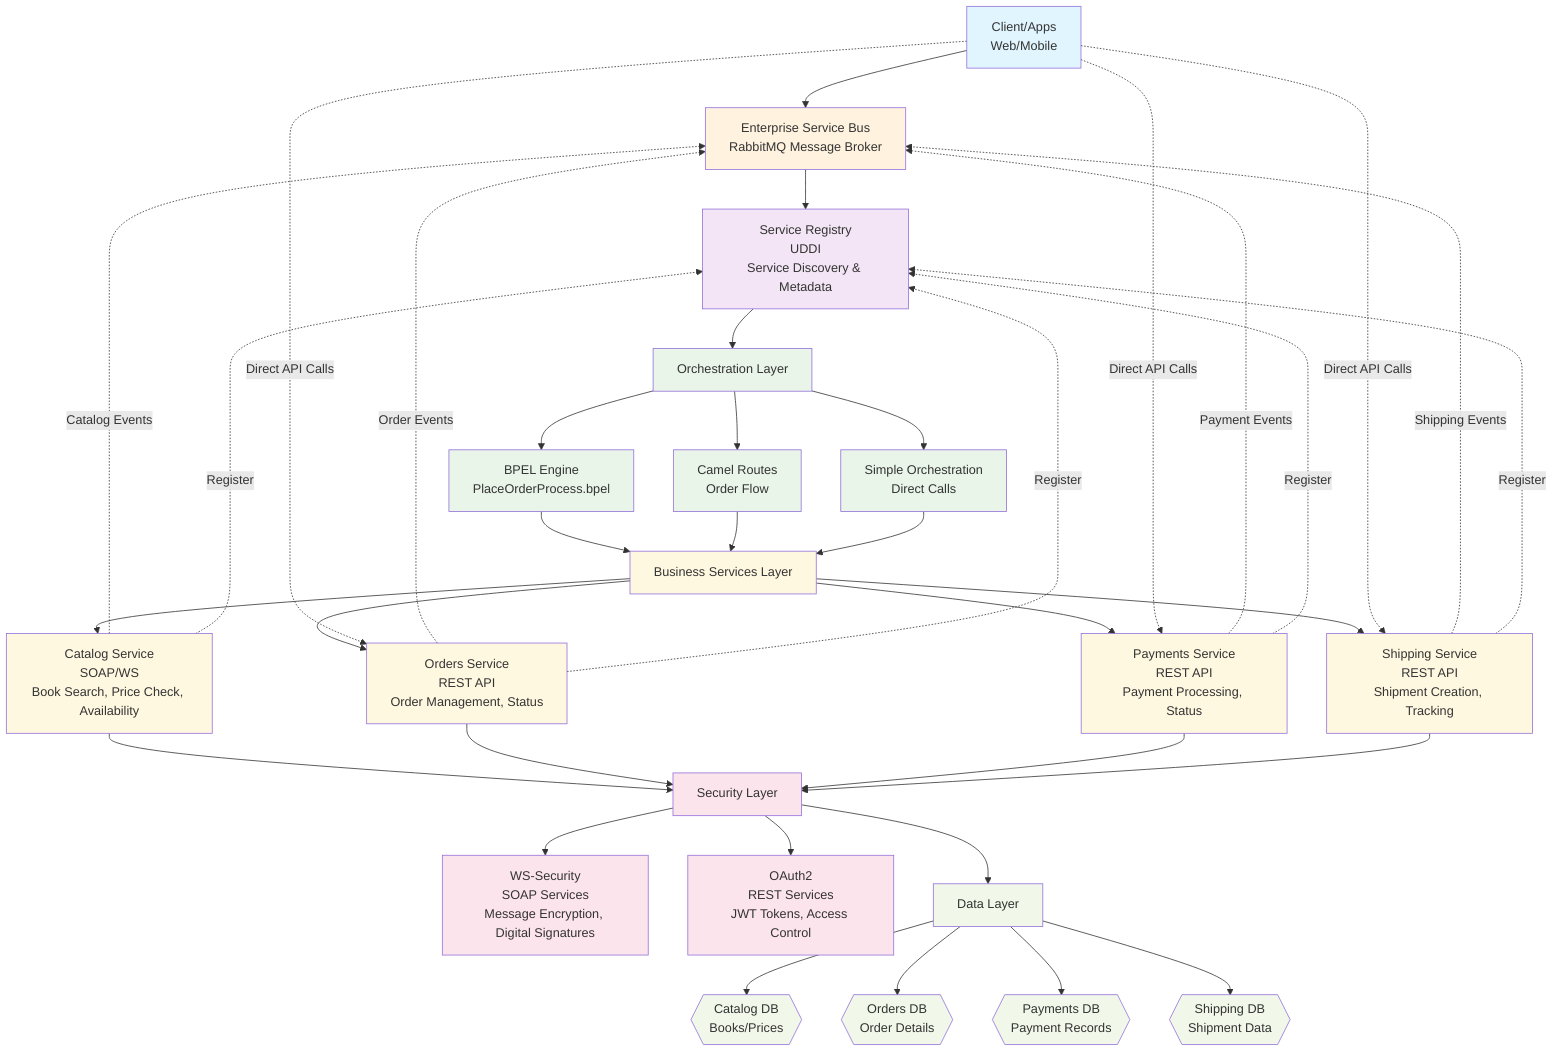 graph TD
    %% Client Layer
    A[Client/Apps<br/>Web/Mobile] --> B[Enterprise Service Bus<br/>RabbitMQ Message Broker]

    %% ESB to Service Registry
    B --> C[Service Registry<br/>UDDI<br/>Service Discovery & Metadata]

    %% Service Registry to Orchestration Layer
    C --> D[Orchestration Layer]

    %% Orchestration Subcomponents
    D --> D1[BPEL Engine<br/>PlaceOrderProcess.bpel]
    D --> D2[Camel Routes<br/>Order Flow]
    D --> D3[Simple Orchestration<br/>Direct Calls]

    %% Orchestration to Business Services
    D1 --> E[Business Services Layer]
    D2 --> E
    D3 --> E

    %% Business Services
    E --> E1[Catalog Service<br/>SOAP/WS<br/>Book Search, Price Check, Availability]
    E --> E2[Orders Service<br/>REST API<br/>Order Management, Status]
    E --> E3[Payments Service<br/>REST API<br/>Payment Processing, Status]
    E --> E4[Shipping Service<br/>REST API<br/>Shipment Creation, Tracking]

    %% Business Services to Security Layer
    E1 --> F[Security Layer]
    E2 --> F
    E3 --> F
    E4 --> F

    %% Security Subcomponents
    F --> F1[WS-Security<br/>SOAP Services<br/>Message Encryption, Digital Signatures]
    F --> F2[OAuth2<br/>REST Services<br/>JWT Tokens, Access Control]

    %% Security to Data Layer
    F --> G[Data Layer]

    %% Data Layer Databases
    G --> G1{{Catalog DB<br/>Books/Prices}}
    G --> G2{{Orders DB<br/>Order Details}}
    G --> G3{{Payments DB<br/>Payment Records}}
    G --> G4{{Shipping DB<br/>Shipment Data}}

    %% Async Event Flow (RabbitMQ)
    E2 -.->|Order Events| B
    E3 -.->|Payment Events| B
    E4 -.->|Shipping Events| B
    E1 -.->|Catalog Events| B

    %% Service Registration
    E1 -.->|Register| C
    E2 -.->|Register| C
    E3 -.->|Register| C
    E4 -.->|Register| C

    %% Client direct access (optional)
    A -.->|Direct API Calls| E2
    A -.->|Direct API Calls| E3
    A -.->|Direct API Calls| E4

    %% Styling
    classDef clientClass fill:#e1f5fe
    classDef esbClass fill:#fff3e0
    classDef registryClass fill:#f3e5f5
    classDef orchestrationClass fill:#e8f5e8
    classDef servicesClass fill:#fff8e1
    classDef securityClass fill:#fce4ec
    classDef dataClass fill:#f1f8e9

    class A clientClass
    class B esbClass
    class C registryClass
    class D,D1,D2,D3 orchestrationClass
    class E,E1,E2,E3,E4 servicesClass
    class F,F1,F2 securityClass
    class G,G1,G2,G3,G4 dataClass